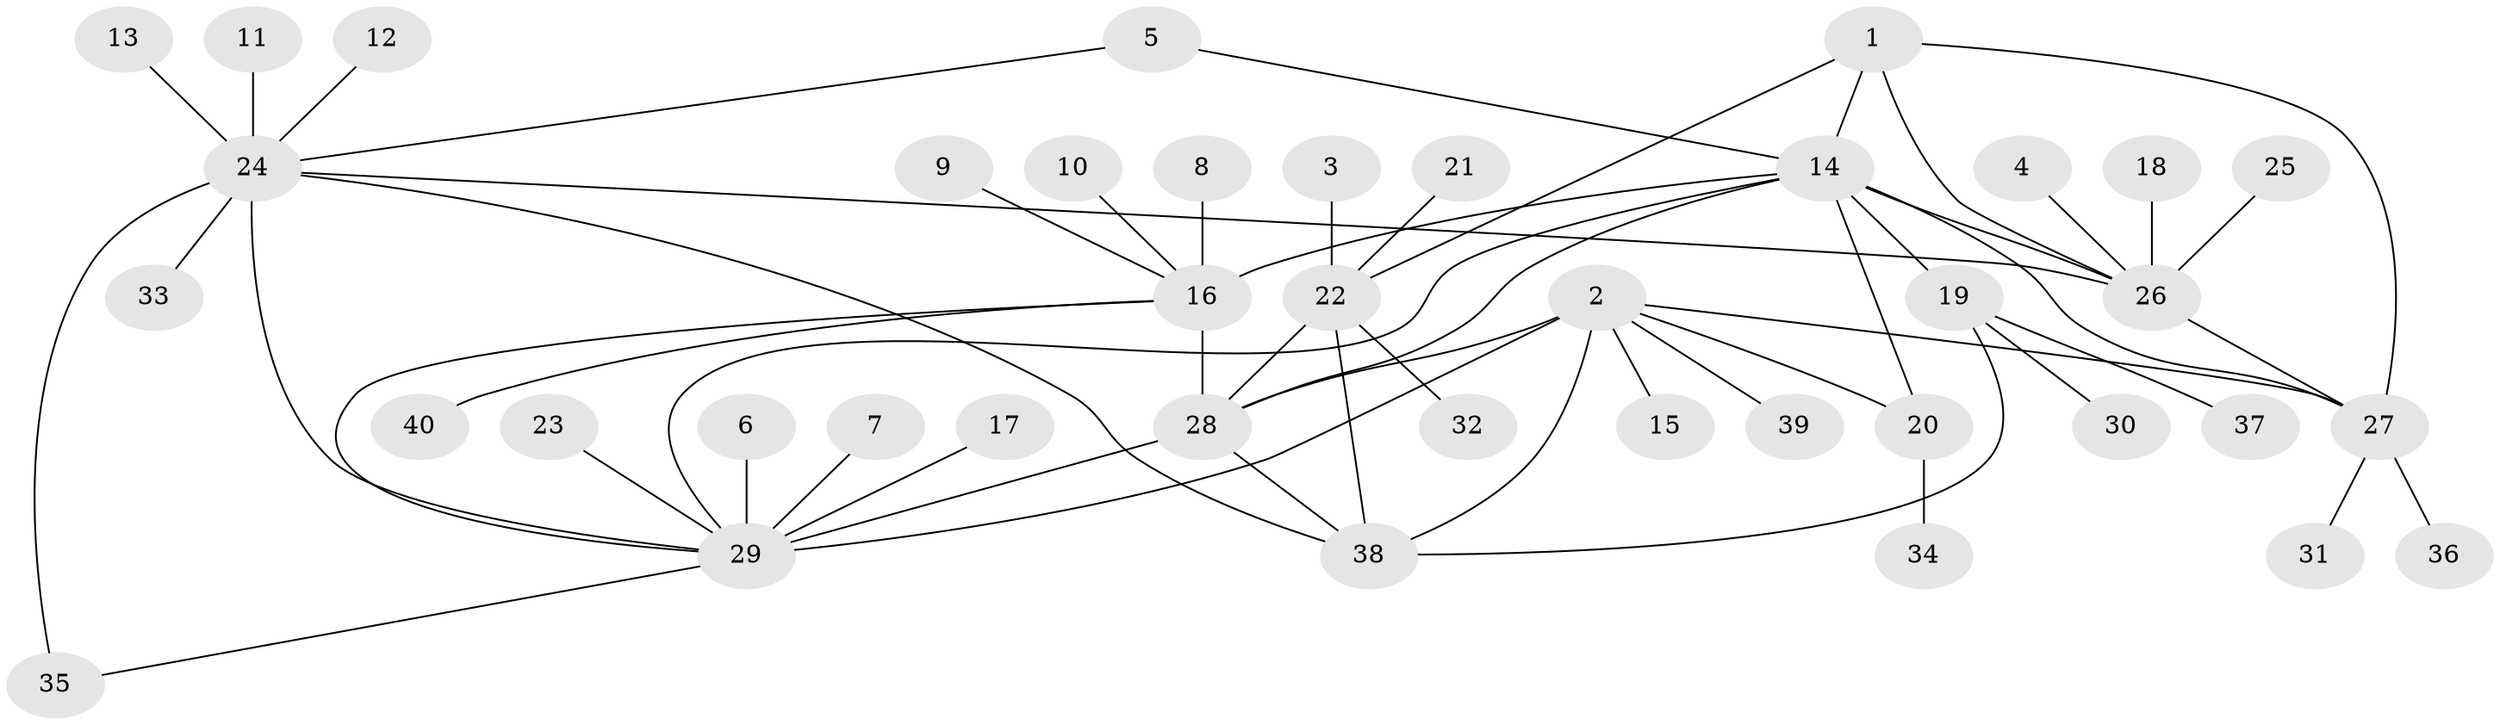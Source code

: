 // original degree distribution, {7: 0.0375, 3: 0.0375, 6: 0.05, 11: 0.0125, 4: 0.05, 9: 0.05, 5: 0.05, 8: 0.0125, 1: 0.5375, 2: 0.1625}
// Generated by graph-tools (version 1.1) at 2025/26/03/09/25 03:26:46]
// undirected, 40 vertices, 56 edges
graph export_dot {
graph [start="1"]
  node [color=gray90,style=filled];
  1;
  2;
  3;
  4;
  5;
  6;
  7;
  8;
  9;
  10;
  11;
  12;
  13;
  14;
  15;
  16;
  17;
  18;
  19;
  20;
  21;
  22;
  23;
  24;
  25;
  26;
  27;
  28;
  29;
  30;
  31;
  32;
  33;
  34;
  35;
  36;
  37;
  38;
  39;
  40;
  1 -- 14 [weight=1.0];
  1 -- 22 [weight=1.0];
  1 -- 26 [weight=1.0];
  1 -- 27 [weight=1.0];
  2 -- 15 [weight=1.0];
  2 -- 20 [weight=1.0];
  2 -- 27 [weight=1.0];
  2 -- 28 [weight=3.0];
  2 -- 29 [weight=1.0];
  2 -- 38 [weight=1.0];
  2 -- 39 [weight=1.0];
  3 -- 22 [weight=1.0];
  4 -- 26 [weight=1.0];
  5 -- 14 [weight=1.0];
  5 -- 24 [weight=1.0];
  6 -- 29 [weight=1.0];
  7 -- 29 [weight=1.0];
  8 -- 16 [weight=1.0];
  9 -- 16 [weight=1.0];
  10 -- 16 [weight=1.0];
  11 -- 24 [weight=1.0];
  12 -- 24 [weight=1.0];
  13 -- 24 [weight=1.0];
  14 -- 16 [weight=1.0];
  14 -- 19 [weight=1.0];
  14 -- 20 [weight=1.0];
  14 -- 26 [weight=1.0];
  14 -- 27 [weight=1.0];
  14 -- 28 [weight=1.0];
  14 -- 29 [weight=1.0];
  16 -- 28 [weight=2.0];
  16 -- 29 [weight=1.0];
  16 -- 40 [weight=1.0];
  17 -- 29 [weight=1.0];
  18 -- 26 [weight=1.0];
  19 -- 30 [weight=1.0];
  19 -- 37 [weight=1.0];
  19 -- 38 [weight=1.0];
  20 -- 34 [weight=1.0];
  21 -- 22 [weight=1.0];
  22 -- 28 [weight=3.0];
  22 -- 32 [weight=1.0];
  22 -- 38 [weight=2.0];
  23 -- 29 [weight=1.0];
  24 -- 26 [weight=1.0];
  24 -- 29 [weight=2.0];
  24 -- 33 [weight=1.0];
  24 -- 35 [weight=2.0];
  24 -- 38 [weight=1.0];
  25 -- 26 [weight=1.0];
  26 -- 27 [weight=1.0];
  27 -- 31 [weight=1.0];
  27 -- 36 [weight=1.0];
  28 -- 29 [weight=3.0];
  28 -- 38 [weight=1.0];
  29 -- 35 [weight=1.0];
}
